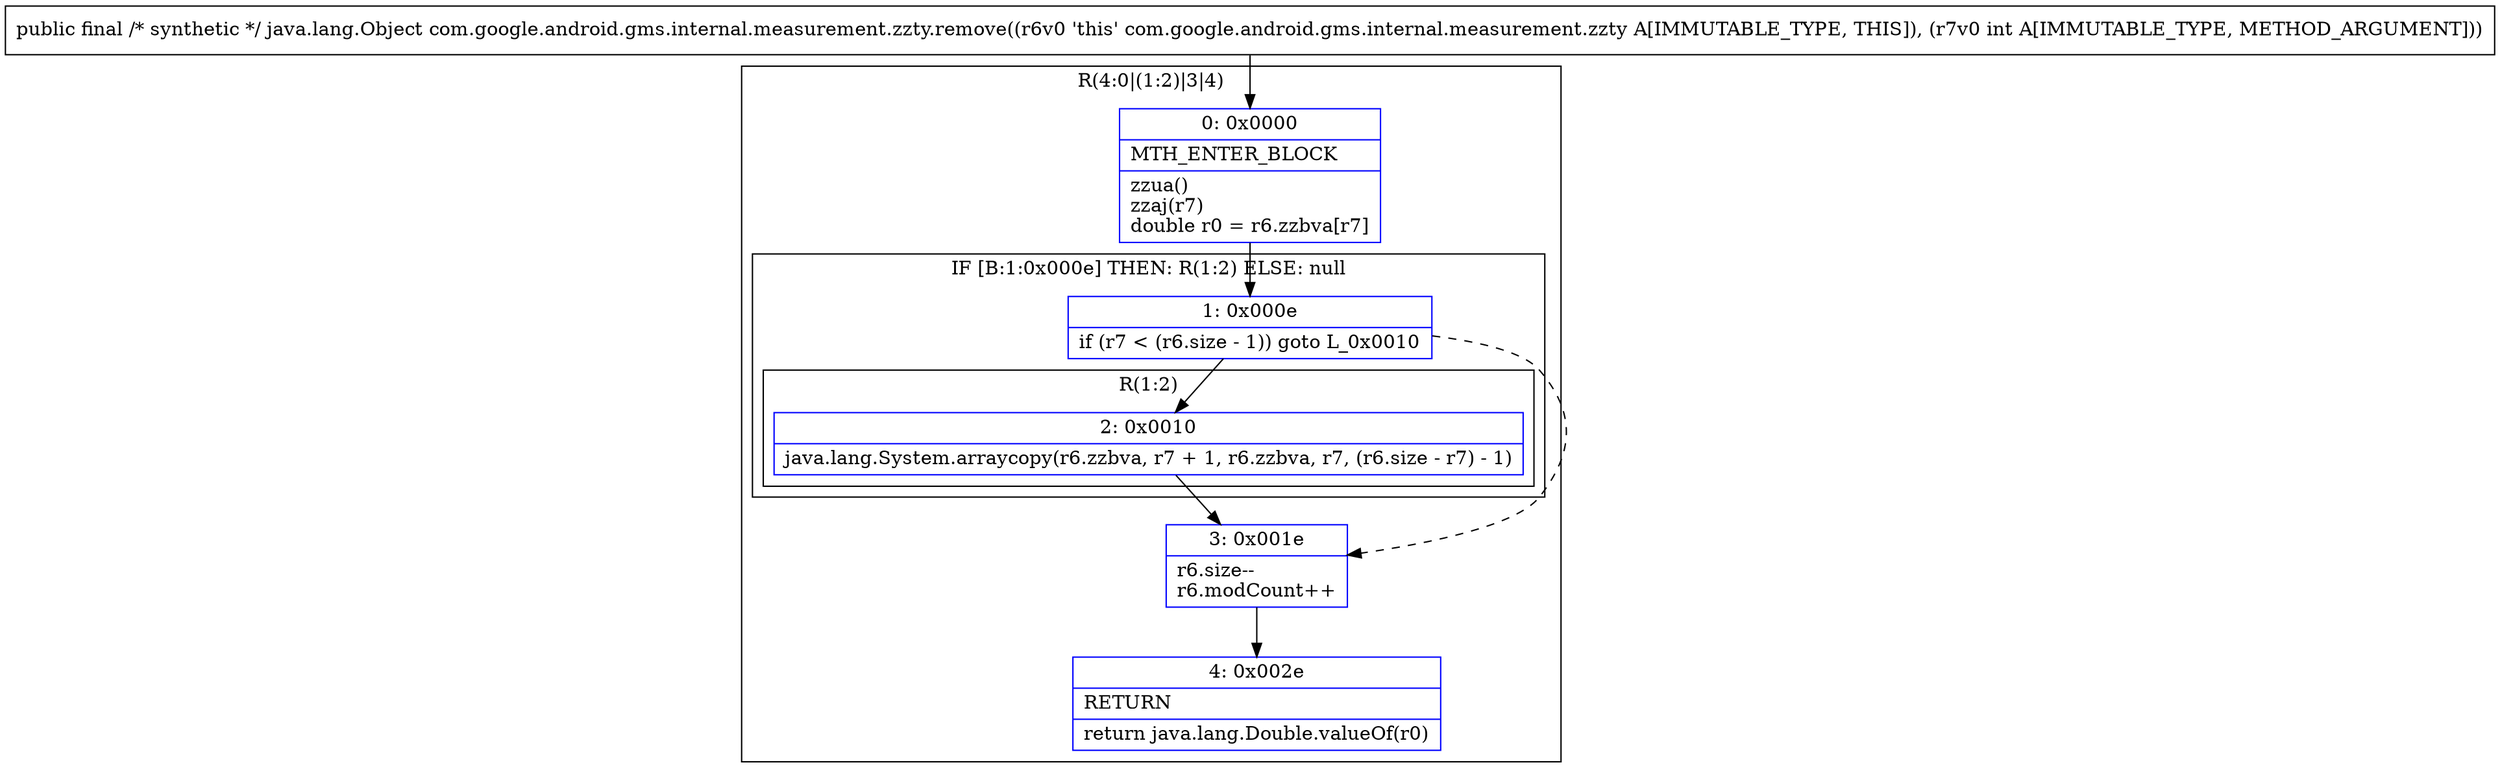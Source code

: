 digraph "CFG forcom.google.android.gms.internal.measurement.zzty.remove(I)Ljava\/lang\/Object;" {
subgraph cluster_Region_1403987218 {
label = "R(4:0|(1:2)|3|4)";
node [shape=record,color=blue];
Node_0 [shape=record,label="{0\:\ 0x0000|MTH_ENTER_BLOCK\l|zzua()\lzzaj(r7)\ldouble r0 = r6.zzbva[r7]\l}"];
subgraph cluster_IfRegion_478106402 {
label = "IF [B:1:0x000e] THEN: R(1:2) ELSE: null";
node [shape=record,color=blue];
Node_1 [shape=record,label="{1\:\ 0x000e|if (r7 \< (r6.size \- 1)) goto L_0x0010\l}"];
subgraph cluster_Region_795494922 {
label = "R(1:2)";
node [shape=record,color=blue];
Node_2 [shape=record,label="{2\:\ 0x0010|java.lang.System.arraycopy(r6.zzbva, r7 + 1, r6.zzbva, r7, (r6.size \- r7) \- 1)\l}"];
}
}
Node_3 [shape=record,label="{3\:\ 0x001e|r6.size\-\-\lr6.modCount++\l}"];
Node_4 [shape=record,label="{4\:\ 0x002e|RETURN\l|return java.lang.Double.valueOf(r0)\l}"];
}
MethodNode[shape=record,label="{public final \/* synthetic *\/ java.lang.Object com.google.android.gms.internal.measurement.zzty.remove((r6v0 'this' com.google.android.gms.internal.measurement.zzty A[IMMUTABLE_TYPE, THIS]), (r7v0 int A[IMMUTABLE_TYPE, METHOD_ARGUMENT])) }"];
MethodNode -> Node_0;
Node_0 -> Node_1;
Node_1 -> Node_2;
Node_1 -> Node_3[style=dashed];
Node_2 -> Node_3;
Node_3 -> Node_4;
}

